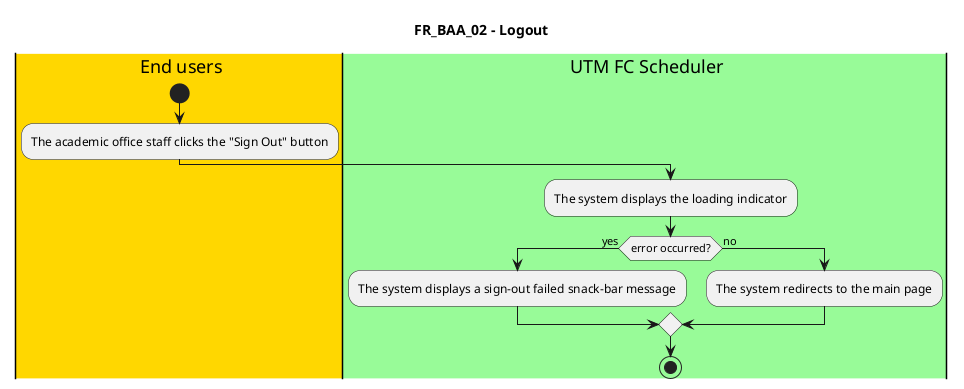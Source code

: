 @startuml FR_BAA_02
title FR_BAA_02 - Logout


|#gold|eu| End users
|#palegreen|sys| UTM FC Scheduler

|eu|
start
:The academic office staff clicks the "Sign Out" button;

|sys|
:The system displays the loading indicator;

if (error occurred?) then (yes)
  |sys|
  :The system displays a sign-out failed snack-bar message;
else (no)
  |sys|
  :The system redirects to the main page;
endif

stop

@enduml
